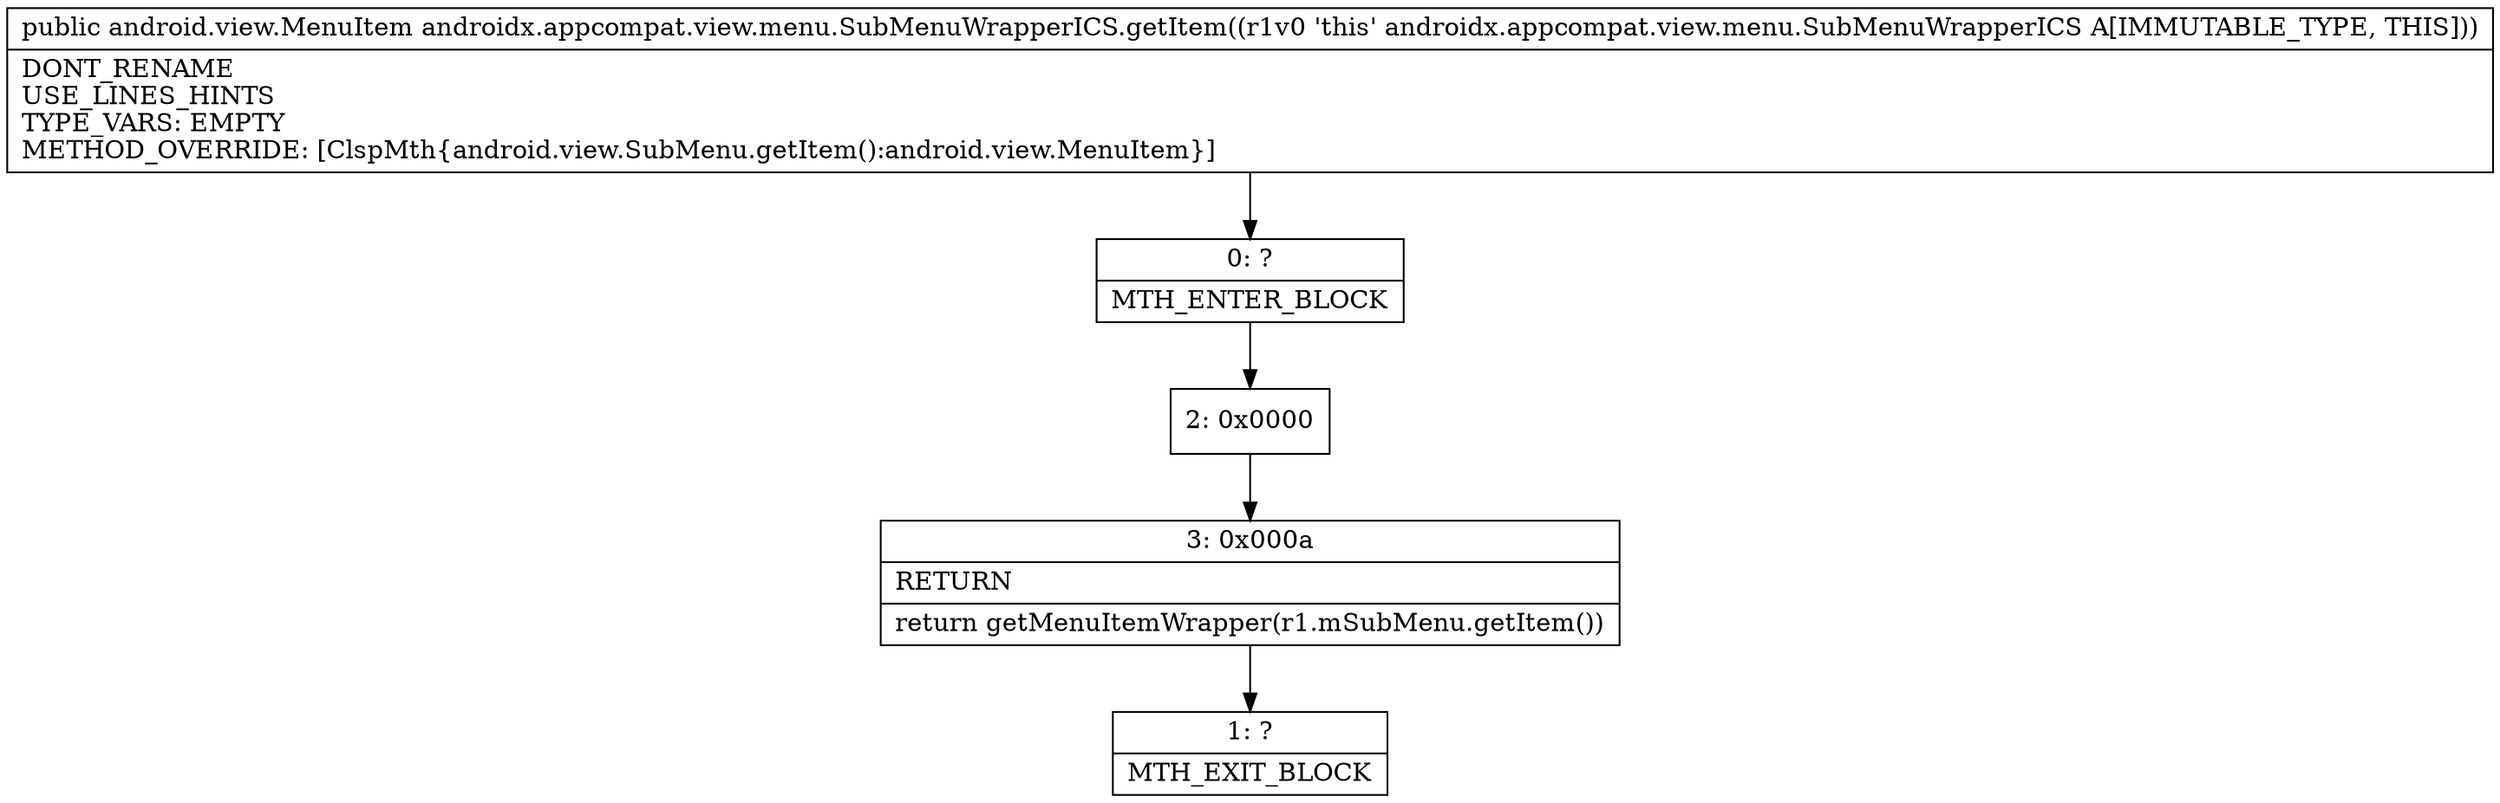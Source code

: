 digraph "CFG forandroidx.appcompat.view.menu.SubMenuWrapperICS.getItem()Landroid\/view\/MenuItem;" {
Node_0 [shape=record,label="{0\:\ ?|MTH_ENTER_BLOCK\l}"];
Node_2 [shape=record,label="{2\:\ 0x0000}"];
Node_3 [shape=record,label="{3\:\ 0x000a|RETURN\l|return getMenuItemWrapper(r1.mSubMenu.getItem())\l}"];
Node_1 [shape=record,label="{1\:\ ?|MTH_EXIT_BLOCK\l}"];
MethodNode[shape=record,label="{public android.view.MenuItem androidx.appcompat.view.menu.SubMenuWrapperICS.getItem((r1v0 'this' androidx.appcompat.view.menu.SubMenuWrapperICS A[IMMUTABLE_TYPE, THIS]))  | DONT_RENAME\lUSE_LINES_HINTS\lTYPE_VARS: EMPTY\lMETHOD_OVERRIDE: [ClspMth\{android.view.SubMenu.getItem():android.view.MenuItem\}]\l}"];
MethodNode -> Node_0;Node_0 -> Node_2;
Node_2 -> Node_3;
Node_3 -> Node_1;
}

